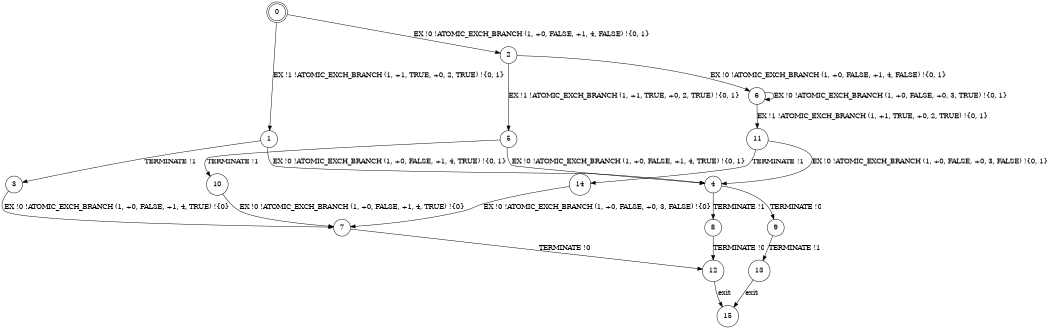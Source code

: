 digraph BCG {
size = "7, 10.5";
center = TRUE;
node [shape = circle];
0 [peripheries = 2];
0 -> 1 [label = "EX !1 !ATOMIC_EXCH_BRANCH (1, +1, TRUE, +0, 2, TRUE) !{0, 1}"];
0 -> 2 [label = "EX !0 !ATOMIC_EXCH_BRANCH (1, +0, FALSE, +1, 4, FALSE) !{0, 1}"];
1 -> 3 [label = "TERMINATE !1"];
1 -> 4 [label = "EX !0 !ATOMIC_EXCH_BRANCH (1, +0, FALSE, +1, 4, TRUE) !{0, 1}"];
2 -> 5 [label = "EX !1 !ATOMIC_EXCH_BRANCH (1, +1, TRUE, +0, 2, TRUE) !{0, 1}"];
2 -> 6 [label = "EX !0 !ATOMIC_EXCH_BRANCH (1, +0, FALSE, +1, 4, FALSE) !{0, 1}"];
3 -> 7 [label = "EX !0 !ATOMIC_EXCH_BRANCH (1, +0, FALSE, +1, 4, TRUE) !{0}"];
4 -> 8 [label = "TERMINATE !1"];
4 -> 9 [label = "TERMINATE !0"];
5 -> 10 [label = "TERMINATE !1"];
5 -> 4 [label = "EX !0 !ATOMIC_EXCH_BRANCH (1, +0, FALSE, +1, 4, TRUE) !{0, 1}"];
6 -> 11 [label = "EX !1 !ATOMIC_EXCH_BRANCH (1, +1, TRUE, +0, 2, TRUE) !{0, 1}"];
6 -> 6 [label = "EX !0 !ATOMIC_EXCH_BRANCH (1, +0, FALSE, +0, 3, TRUE) !{0, 1}"];
7 -> 12 [label = "TERMINATE !0"];
8 -> 12 [label = "TERMINATE !0"];
9 -> 13 [label = "TERMINATE !1"];
10 -> 7 [label = "EX !0 !ATOMIC_EXCH_BRANCH (1, +0, FALSE, +1, 4, TRUE) !{0}"];
11 -> 14 [label = "TERMINATE !1"];
11 -> 4 [label = "EX !0 !ATOMIC_EXCH_BRANCH (1, +0, FALSE, +0, 3, FALSE) !{0, 1}"];
12 -> 15 [label = "exit"];
13 -> 15 [label = "exit"];
14 -> 7 [label = "EX !0 !ATOMIC_EXCH_BRANCH (1, +0, FALSE, +0, 3, FALSE) !{0}"];
}
